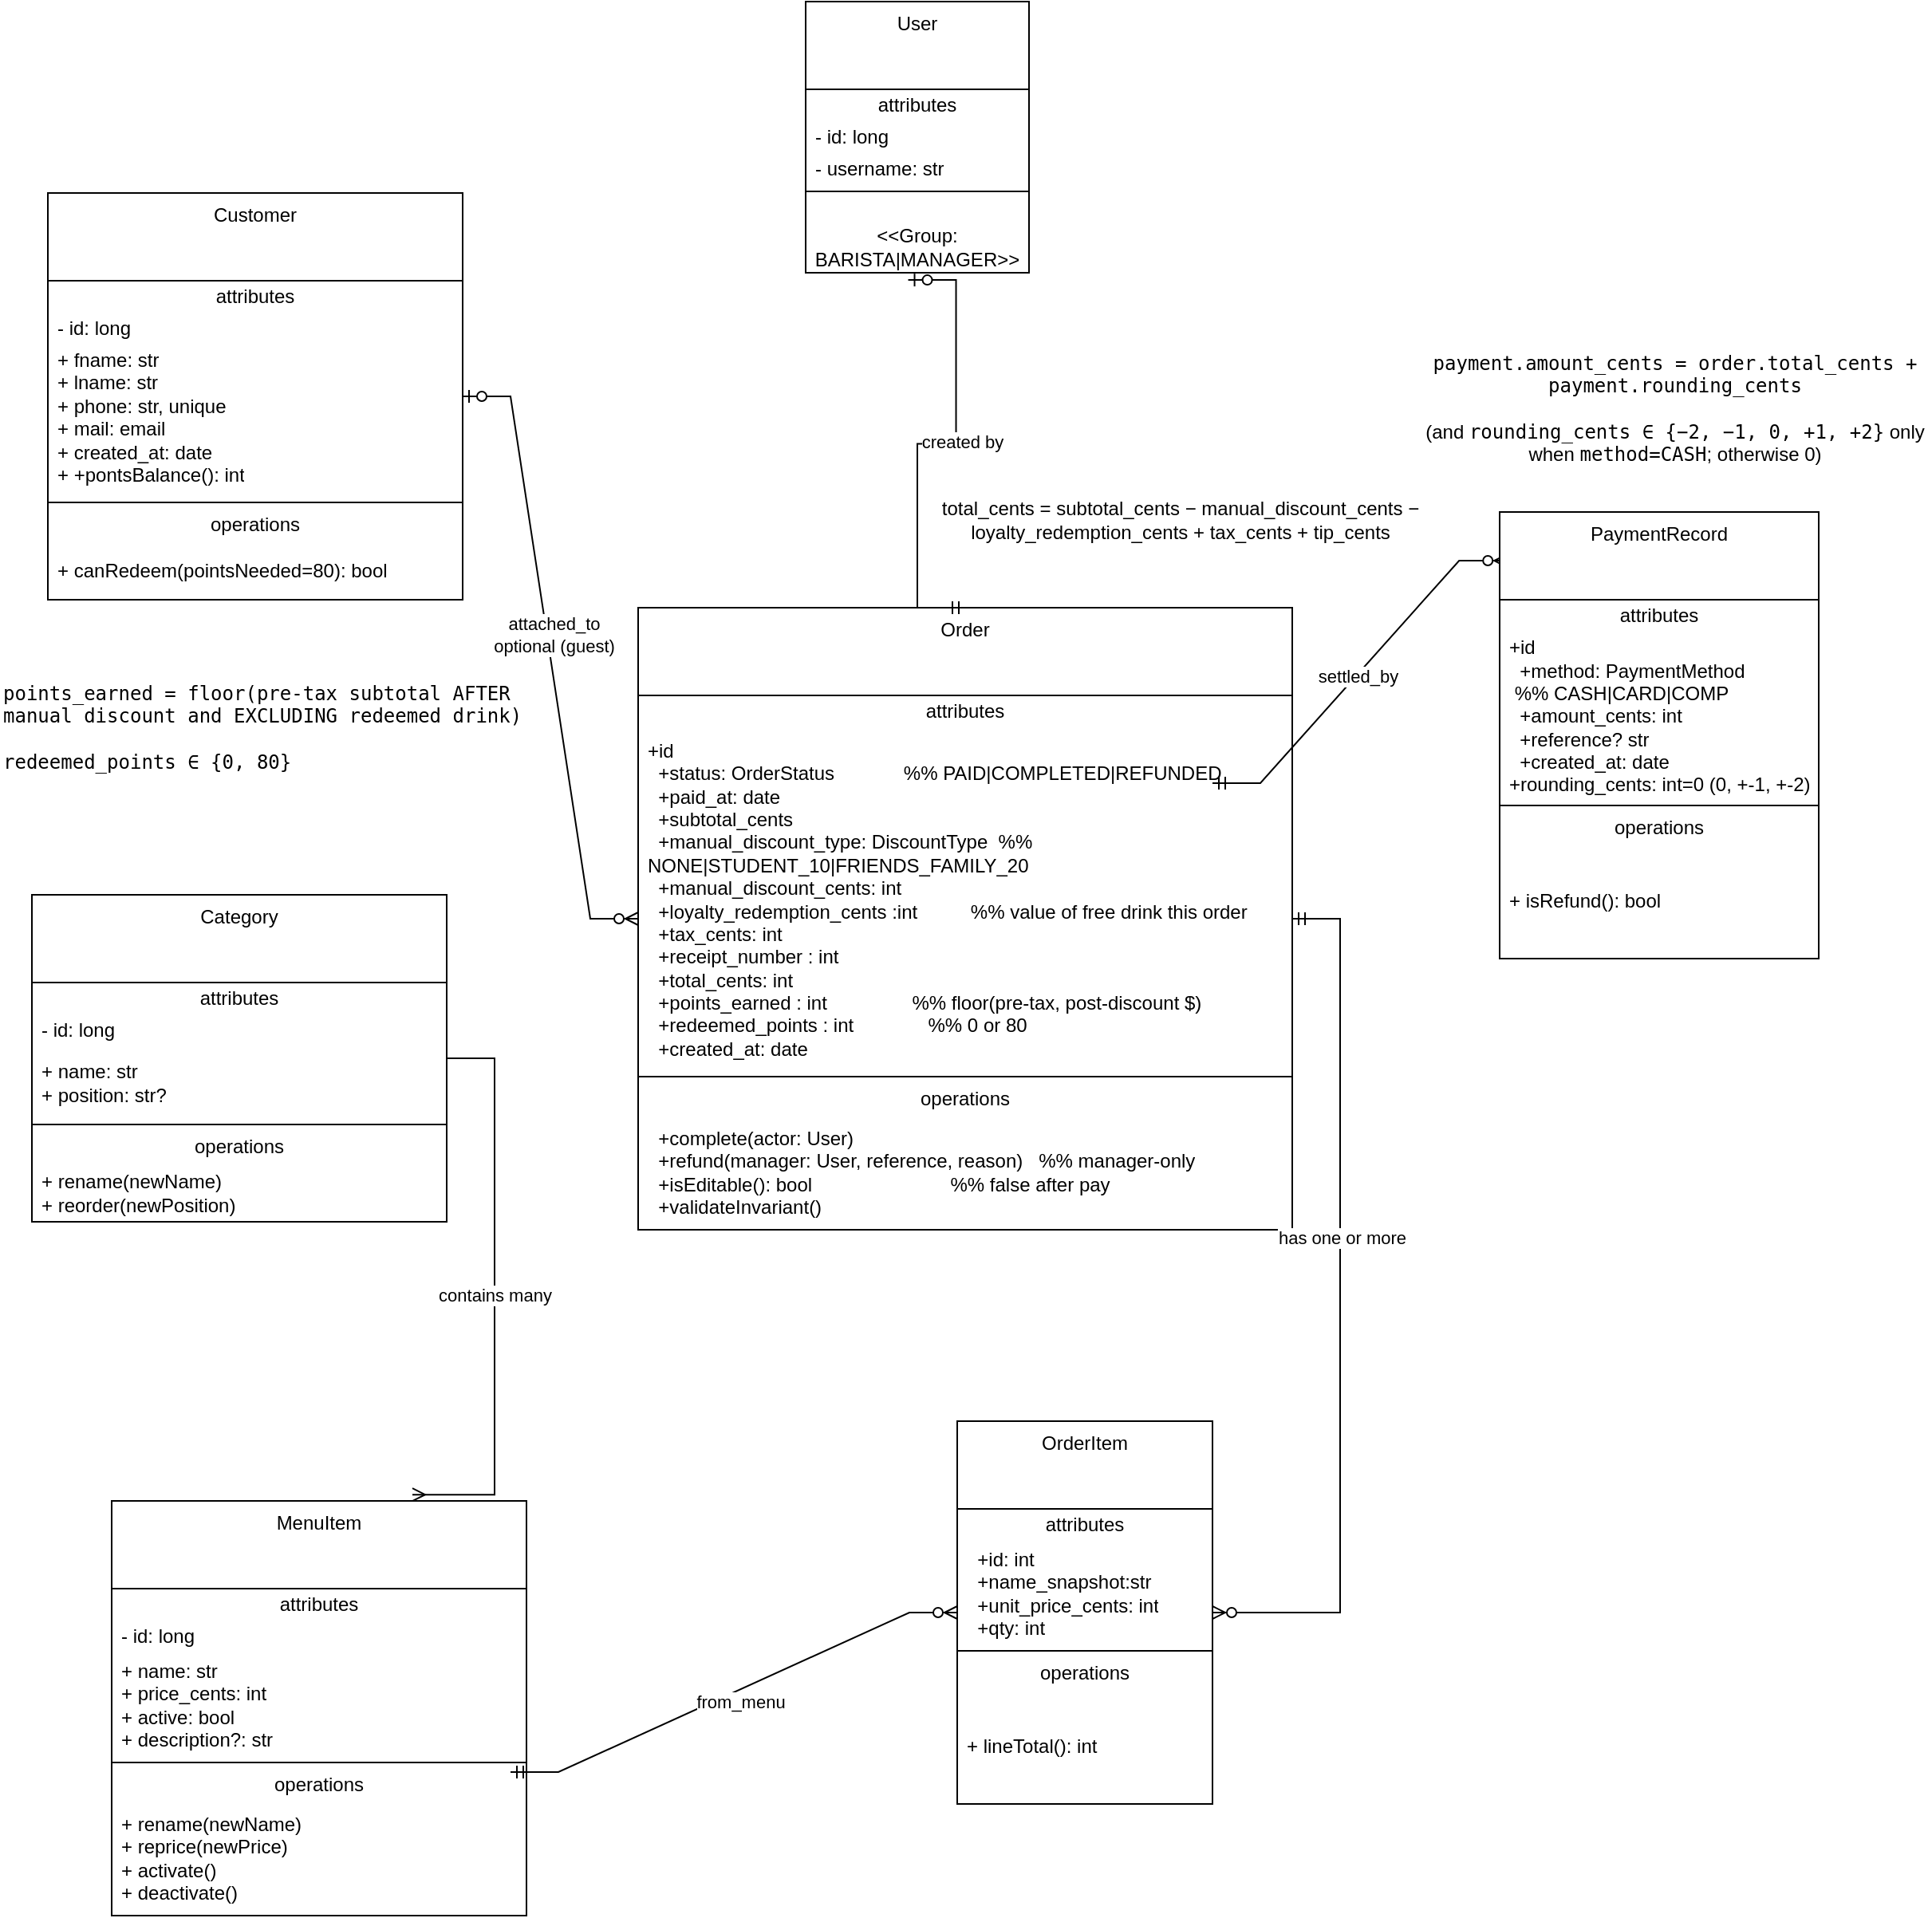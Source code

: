 <mxfile version="28.1.2">
  <diagram name="Page-1" id="slzt4VU5bZS-0p-FzJaV">
    <mxGraphModel dx="2112" dy="733" grid="1" gridSize="10" guides="1" tooltips="1" connect="1" arrows="1" fold="1" page="1" pageScale="1" pageWidth="850" pageHeight="1100" math="0" shadow="0">
      <root>
        <mxCell id="0" />
        <mxCell id="1" parent="0" />
        <mxCell id="vJNTymB56bN5HtAki3eb-2" value="User" style="swimlane;fontStyle=0;align=center;verticalAlign=top;childLayout=stackLayout;horizontal=1;startSize=55;horizontalStack=0;resizeParent=1;resizeParentMax=0;resizeLast=0;collapsible=0;marginBottom=0;html=1;whiteSpace=wrap;" vertex="1" parent="1">
          <mxGeometry x="145" y="20" width="140" height="170" as="geometry" />
        </mxCell>
        <mxCell id="vJNTymB56bN5HtAki3eb-3" value="attributes" style="text;html=1;strokeColor=none;fillColor=none;align=center;verticalAlign=middle;spacingLeft=4;spacingRight=4;overflow=hidden;rotatable=0;points=[[0,0.5],[1,0.5]];portConstraint=eastwest;whiteSpace=wrap;" vertex="1" parent="vJNTymB56bN5HtAki3eb-2">
          <mxGeometry y="55" width="140" height="20" as="geometry" />
        </mxCell>
        <mxCell id="vJNTymB56bN5HtAki3eb-4" value="- id: long" style="text;html=1;strokeColor=none;fillColor=none;align=left;verticalAlign=middle;spacingLeft=4;spacingRight=4;overflow=hidden;rotatable=0;points=[[0,0.5],[1,0.5]];portConstraint=eastwest;whiteSpace=wrap;" vertex="1" parent="vJNTymB56bN5HtAki3eb-2">
          <mxGeometry y="75" width="140" height="20" as="geometry" />
        </mxCell>
        <mxCell id="vJNTymB56bN5HtAki3eb-6" value="- username: str&lt;div&gt;- is_active: bool&lt;/div&gt;" style="text;html=1;strokeColor=none;fillColor=none;align=left;verticalAlign=middle;spacingLeft=4;spacingRight=4;overflow=hidden;rotatable=0;points=[[0,0.5],[1,0.5]];portConstraint=eastwest;whiteSpace=wrap;" vertex="1" parent="vJNTymB56bN5HtAki3eb-2">
          <mxGeometry y="95" width="140" height="20" as="geometry" />
        </mxCell>
        <mxCell id="vJNTymB56bN5HtAki3eb-7" value="" style="line;strokeWidth=1;fillColor=none;align=left;verticalAlign=middle;spacingTop=-1;spacingLeft=3;spacingRight=3;rotatable=0;labelPosition=right;points=[];portConstraint=eastwest;" vertex="1" parent="vJNTymB56bN5HtAki3eb-2">
          <mxGeometry y="115" width="140" height="8" as="geometry" />
        </mxCell>
        <mxCell id="vJNTymB56bN5HtAki3eb-8" value="&lt;br&gt;&lt;div&gt;&amp;lt;&amp;lt;Group: BARISTA|MANAGER&amp;gt;&amp;gt;&lt;/div&gt;" style="text;html=1;strokeColor=none;fillColor=none;align=center;verticalAlign=middle;spacingLeft=4;spacingRight=4;overflow=hidden;rotatable=0;points=[[0,0.5],[1,0.5]];portConstraint=eastwest;whiteSpace=wrap;" vertex="1" parent="vJNTymB56bN5HtAki3eb-2">
          <mxGeometry y="123" width="140" height="47" as="geometry" />
        </mxCell>
        <mxCell id="vJNTymB56bN5HtAki3eb-10" value="Customer" style="swimlane;fontStyle=0;align=center;verticalAlign=top;childLayout=stackLayout;horizontal=1;startSize=55;horizontalStack=0;resizeParent=1;resizeParentMax=0;resizeLast=0;collapsible=0;marginBottom=0;html=1;whiteSpace=wrap;" vertex="1" parent="1">
          <mxGeometry x="-330" y="140" width="260" height="255" as="geometry" />
        </mxCell>
        <mxCell id="vJNTymB56bN5HtAki3eb-11" value="attributes" style="text;html=1;strokeColor=none;fillColor=none;align=center;verticalAlign=middle;spacingLeft=4;spacingRight=4;overflow=hidden;rotatable=0;points=[[0,0.5],[1,0.5]];portConstraint=eastwest;whiteSpace=wrap;" vertex="1" parent="vJNTymB56bN5HtAki3eb-10">
          <mxGeometry y="55" width="260" height="20" as="geometry" />
        </mxCell>
        <mxCell id="vJNTymB56bN5HtAki3eb-12" value="- id: long" style="text;html=1;strokeColor=none;fillColor=none;align=left;verticalAlign=middle;spacingLeft=4;spacingRight=4;overflow=hidden;rotatable=0;points=[[0,0.5],[1,0.5]];portConstraint=eastwest;whiteSpace=wrap;" vertex="1" parent="vJNTymB56bN5HtAki3eb-10">
          <mxGeometry y="75" width="260" height="20" as="geometry" />
        </mxCell>
        <mxCell id="vJNTymB56bN5HtAki3eb-13" value="+ fname: str&lt;div&gt;+ lname: str&lt;/div&gt;&lt;div&gt;+ phone: str, unique&lt;/div&gt;&lt;div&gt;+ mail: email&lt;/div&gt;&lt;div&gt;+ created_at: date&lt;/div&gt;&lt;div&gt;+&amp;nbsp;&lt;span style=&quot;background-color: transparent; color: light-dark(rgb(0, 0, 0), rgb(255, 255, 255));&quot;&gt;+pontsBalance(): int&lt;/span&gt;&lt;/div&gt;&lt;div&gt;&lt;span style=&quot;background-color: transparent; color: light-dark(rgb(0, 0, 0), rgb(255, 255, 255));&quot;&gt;&lt;br&gt;&lt;/span&gt;&lt;/div&gt;" style="text;html=1;strokeColor=none;fillColor=none;align=left;verticalAlign=middle;spacingLeft=4;spacingRight=4;overflow=hidden;rotatable=0;points=[[0,0.5],[1,0.5]];portConstraint=eastwest;whiteSpace=wrap;" vertex="1" parent="vJNTymB56bN5HtAki3eb-10">
          <mxGeometry y="95" width="260" height="95" as="geometry" />
        </mxCell>
        <mxCell id="vJNTymB56bN5HtAki3eb-14" value="" style="line;strokeWidth=1;fillColor=none;align=left;verticalAlign=middle;spacingTop=-1;spacingLeft=3;spacingRight=3;rotatable=0;labelPosition=right;points=[];portConstraint=eastwest;" vertex="1" parent="vJNTymB56bN5HtAki3eb-10">
          <mxGeometry y="190" width="260" height="8" as="geometry" />
        </mxCell>
        <mxCell id="vJNTymB56bN5HtAki3eb-15" value="operations" style="text;html=1;strokeColor=none;fillColor=none;align=center;verticalAlign=middle;spacingLeft=4;spacingRight=4;overflow=hidden;rotatable=0;points=[[0,0.5],[1,0.5]];portConstraint=eastwest;whiteSpace=wrap;" vertex="1" parent="vJNTymB56bN5HtAki3eb-10">
          <mxGeometry y="198" width="260" height="20" as="geometry" />
        </mxCell>
        <mxCell id="vJNTymB56bN5HtAki3eb-16" value="&lt;div&gt;+ canRedeem(pointsNeeded=80): bool&lt;/div&gt;" style="text;html=1;strokeColor=none;fillColor=none;align=left;verticalAlign=middle;spacingLeft=4;spacingRight=4;overflow=hidden;rotatable=0;points=[[0,0.5],[1,0.5]];portConstraint=eastwest;whiteSpace=wrap;" vertex="1" parent="vJNTymB56bN5HtAki3eb-10">
          <mxGeometry y="218" width="260" height="37" as="geometry" />
        </mxCell>
        <mxCell id="vJNTymB56bN5HtAki3eb-18" value="Category" style="swimlane;fontStyle=0;align=center;verticalAlign=top;childLayout=stackLayout;horizontal=1;startSize=55;horizontalStack=0;resizeParent=1;resizeParentMax=0;resizeLast=0;collapsible=0;marginBottom=0;html=1;whiteSpace=wrap;" vertex="1" parent="1">
          <mxGeometry x="-340" y="580" width="260" height="205" as="geometry" />
        </mxCell>
        <mxCell id="vJNTymB56bN5HtAki3eb-19" value="attributes" style="text;html=1;strokeColor=none;fillColor=none;align=center;verticalAlign=middle;spacingLeft=4;spacingRight=4;overflow=hidden;rotatable=0;points=[[0,0.5],[1,0.5]];portConstraint=eastwest;whiteSpace=wrap;" vertex="1" parent="vJNTymB56bN5HtAki3eb-18">
          <mxGeometry y="55" width="260" height="20" as="geometry" />
        </mxCell>
        <mxCell id="vJNTymB56bN5HtAki3eb-20" value="- id: long" style="text;html=1;strokeColor=none;fillColor=none;align=left;verticalAlign=middle;spacingLeft=4;spacingRight=4;overflow=hidden;rotatable=0;points=[[0,0.5],[1,0.5]];portConstraint=eastwest;whiteSpace=wrap;" vertex="1" parent="vJNTymB56bN5HtAki3eb-18">
          <mxGeometry y="75" width="260" height="20" as="geometry" />
        </mxCell>
        <mxCell id="vJNTymB56bN5HtAki3eb-21" value="&lt;div&gt;+ name: str&lt;/div&gt;&lt;div&gt;&lt;span style=&quot;background-color: transparent; color: light-dark(rgb(0, 0, 0), rgb(255, 255, 255));&quot;&gt;+ position: str?&lt;/span&gt;&lt;/div&gt;" style="text;html=1;strokeColor=none;fillColor=none;align=left;verticalAlign=middle;spacingLeft=4;spacingRight=4;overflow=hidden;rotatable=0;points=[[0,0.5],[1,0.5]];portConstraint=eastwest;whiteSpace=wrap;" vertex="1" parent="vJNTymB56bN5HtAki3eb-18">
          <mxGeometry y="95" width="260" height="45" as="geometry" />
        </mxCell>
        <mxCell id="vJNTymB56bN5HtAki3eb-22" value="" style="line;strokeWidth=1;fillColor=none;align=left;verticalAlign=middle;spacingTop=-1;spacingLeft=3;spacingRight=3;rotatable=0;labelPosition=right;points=[];portConstraint=eastwest;" vertex="1" parent="vJNTymB56bN5HtAki3eb-18">
          <mxGeometry y="140" width="260" height="8" as="geometry" />
        </mxCell>
        <mxCell id="vJNTymB56bN5HtAki3eb-23" value="operations" style="text;html=1;strokeColor=none;fillColor=none;align=center;verticalAlign=middle;spacingLeft=4;spacingRight=4;overflow=hidden;rotatable=0;points=[[0,0.5],[1,0.5]];portConstraint=eastwest;whiteSpace=wrap;" vertex="1" parent="vJNTymB56bN5HtAki3eb-18">
          <mxGeometry y="148" width="260" height="20" as="geometry" />
        </mxCell>
        <mxCell id="vJNTymB56bN5HtAki3eb-24" value="+ rename(newName)&lt;div&gt;+ reorder(newPosition)&lt;/div&gt;" style="text;html=1;strokeColor=none;fillColor=none;align=left;verticalAlign=middle;spacingLeft=4;spacingRight=4;overflow=hidden;rotatable=0;points=[[0,0.5],[1,0.5]];portConstraint=eastwest;whiteSpace=wrap;" vertex="1" parent="vJNTymB56bN5HtAki3eb-18">
          <mxGeometry y="168" width="260" height="37" as="geometry" />
        </mxCell>
        <mxCell id="vJNTymB56bN5HtAki3eb-25" value="MenuItem" style="swimlane;fontStyle=0;align=center;verticalAlign=top;childLayout=stackLayout;horizontal=1;startSize=55;horizontalStack=0;resizeParent=1;resizeParentMax=0;resizeLast=0;collapsible=0;marginBottom=0;html=1;whiteSpace=wrap;" vertex="1" parent="1">
          <mxGeometry x="-290" y="960" width="260" height="260" as="geometry" />
        </mxCell>
        <mxCell id="vJNTymB56bN5HtAki3eb-26" value="attributes" style="text;html=1;strokeColor=none;fillColor=none;align=center;verticalAlign=middle;spacingLeft=4;spacingRight=4;overflow=hidden;rotatable=0;points=[[0,0.5],[1,0.5]];portConstraint=eastwest;whiteSpace=wrap;" vertex="1" parent="vJNTymB56bN5HtAki3eb-25">
          <mxGeometry y="55" width="260" height="20" as="geometry" />
        </mxCell>
        <mxCell id="vJNTymB56bN5HtAki3eb-77" value="" style="edgeStyle=entityRelationEdgeStyle;fontSize=12;html=1;endArrow=ERzeroToMany;startArrow=ERmandOne;rounded=0;" edge="1" parent="vJNTymB56bN5HtAki3eb-25" target="vJNTymB56bN5HtAki3eb-46">
          <mxGeometry width="100" height="100" relative="1" as="geometry">
            <mxPoint x="250" y="170" as="sourcePoint" />
            <mxPoint x="350" y="70" as="targetPoint" />
          </mxGeometry>
        </mxCell>
        <mxCell id="vJNTymB56bN5HtAki3eb-78" value="from_menu" style="edgeLabel;html=1;align=center;verticalAlign=middle;resizable=0;points=[];" vertex="1" connectable="0" parent="vJNTymB56bN5HtAki3eb-77">
          <mxGeometry x="0.005" y="-7" relative="1" as="geometry">
            <mxPoint as="offset" />
          </mxGeometry>
        </mxCell>
        <mxCell id="vJNTymB56bN5HtAki3eb-27" value="- id: long" style="text;html=1;strokeColor=none;fillColor=none;align=left;verticalAlign=middle;spacingLeft=4;spacingRight=4;overflow=hidden;rotatable=0;points=[[0,0.5],[1,0.5]];portConstraint=eastwest;whiteSpace=wrap;" vertex="1" parent="vJNTymB56bN5HtAki3eb-25">
          <mxGeometry y="75" width="260" height="20" as="geometry" />
        </mxCell>
        <mxCell id="vJNTymB56bN5HtAki3eb-28" value="&lt;div&gt;+ name: str&lt;/div&gt;&lt;div&gt;+ price_cents: int&lt;/div&gt;&lt;div&gt;+ active: bool&lt;/div&gt;&lt;div&gt;+ description?: str&lt;/div&gt;" style="text;html=1;strokeColor=none;fillColor=none;align=left;verticalAlign=middle;spacingLeft=4;spacingRight=4;overflow=hidden;rotatable=0;points=[[0,0.5],[1,0.5]];portConstraint=eastwest;whiteSpace=wrap;" vertex="1" parent="vJNTymB56bN5HtAki3eb-25">
          <mxGeometry y="95" width="260" height="65" as="geometry" />
        </mxCell>
        <mxCell id="vJNTymB56bN5HtAki3eb-29" value="" style="line;strokeWidth=1;fillColor=none;align=left;verticalAlign=middle;spacingTop=-1;spacingLeft=3;spacingRight=3;rotatable=0;labelPosition=right;points=[];portConstraint=eastwest;" vertex="1" parent="vJNTymB56bN5HtAki3eb-25">
          <mxGeometry y="160" width="260" height="8" as="geometry" />
        </mxCell>
        <mxCell id="vJNTymB56bN5HtAki3eb-30" value="operations" style="text;html=1;strokeColor=none;fillColor=none;align=center;verticalAlign=middle;spacingLeft=4;spacingRight=4;overflow=hidden;rotatable=0;points=[[0,0.5],[1,0.5]];portConstraint=eastwest;whiteSpace=wrap;" vertex="1" parent="vJNTymB56bN5HtAki3eb-25">
          <mxGeometry y="168" width="260" height="20" as="geometry" />
        </mxCell>
        <mxCell id="vJNTymB56bN5HtAki3eb-31" value="+ rename(newName)&lt;div&gt;+ reprice(newPrice)&lt;/div&gt;&lt;div&gt;+ activate()&lt;/div&gt;&lt;div&gt;+ deactivate()&lt;/div&gt;" style="text;html=1;strokeColor=none;fillColor=none;align=left;verticalAlign=middle;spacingLeft=4;spacingRight=4;overflow=hidden;rotatable=0;points=[[0,0.5],[1,0.5]];portConstraint=eastwest;whiteSpace=wrap;" vertex="1" parent="vJNTymB56bN5HtAki3eb-25">
          <mxGeometry y="188" width="260" height="72" as="geometry" />
        </mxCell>
        <mxCell id="vJNTymB56bN5HtAki3eb-39" value="Order" style="swimlane;fontStyle=0;align=center;verticalAlign=top;childLayout=stackLayout;horizontal=1;startSize=55;horizontalStack=0;resizeParent=1;resizeParentMax=0;resizeLast=0;collapsible=0;marginBottom=0;html=1;whiteSpace=wrap;" vertex="1" parent="1">
          <mxGeometry x="40" y="400" width="410" height="390" as="geometry" />
        </mxCell>
        <mxCell id="vJNTymB56bN5HtAki3eb-79" value="" style="edgeStyle=entityRelationEdgeStyle;fontSize=12;html=1;endArrow=ERzeroToMany;startArrow=ERmandOne;rounded=0;entryX=0.023;entryY=0.109;entryDx=0;entryDy=0;entryPerimeter=0;" edge="1" parent="vJNTymB56bN5HtAki3eb-39" target="vJNTymB56bN5HtAki3eb-52">
          <mxGeometry width="100" height="100" relative="1" as="geometry">
            <mxPoint x="360" y="110" as="sourcePoint" />
            <mxPoint x="460" y="10" as="targetPoint" />
          </mxGeometry>
        </mxCell>
        <mxCell id="vJNTymB56bN5HtAki3eb-80" value="settled_by" style="edgeLabel;html=1;align=center;verticalAlign=middle;resizable=0;points=[];" vertex="1" connectable="0" parent="vJNTymB56bN5HtAki3eb-79">
          <mxGeometry x="-0.026" y="-1" relative="1" as="geometry">
            <mxPoint as="offset" />
          </mxGeometry>
        </mxCell>
        <mxCell id="vJNTymB56bN5HtAki3eb-40" value="attributes" style="text;html=1;strokeColor=none;fillColor=none;align=center;verticalAlign=middle;spacingLeft=4;spacingRight=4;overflow=hidden;rotatable=0;points=[[0,0.5],[1,0.5]];portConstraint=eastwest;whiteSpace=wrap;" vertex="1" parent="vJNTymB56bN5HtAki3eb-39">
          <mxGeometry y="55" width="410" height="20" as="geometry" />
        </mxCell>
        <mxCell id="vJNTymB56bN5HtAki3eb-42" value="+id&lt;br style=&quot;padding: 0px; margin: 0px;&quot;&gt;&amp;nbsp; +status: OrderStatus&amp;nbsp; &amp;nbsp; &amp;nbsp; &amp;nbsp; &amp;nbsp; &amp;nbsp; &amp;nbsp;%% PAID|COMPLETED|REFUNDED&lt;br style=&quot;padding: 0px; margin: 0px;&quot;&gt;&amp;nbsp; +paid_at: date&lt;br style=&quot;padding: 0px; margin: 0px;&quot;&gt;&amp;nbsp; +subtotal_cents&lt;br style=&quot;padding: 0px; margin: 0px;&quot;&gt;&amp;nbsp; +manual_discount_type: DiscountType&amp;nbsp; %% NONE|STUDENT_10|FRIENDS_FAMILY_20&lt;br style=&quot;padding: 0px; margin: 0px;&quot;&gt;&amp;nbsp; +manual_discount_cents: int&lt;br style=&quot;padding: 0px; margin: 0px;&quot;&gt;&amp;nbsp; +loyalty_redemption_cents :int&amp;nbsp; &amp;nbsp; &amp;nbsp; &amp;nbsp; &amp;nbsp; %% value of free drink this order&lt;br style=&quot;padding: 0px; margin: 0px;&quot;&gt;&amp;nbsp; +tax_cents: int&lt;br style=&quot;padding: 0px; margin: 0px;&quot;&gt;&amp;nbsp; +receipt_number : int&lt;br style=&quot;padding: 0px; margin: 0px;&quot;&gt;&amp;nbsp; +total_cents: int&lt;br style=&quot;padding: 0px; margin: 0px;&quot;&gt;&amp;nbsp; +points_earned : int&amp;nbsp; &amp;nbsp; &amp;nbsp; &amp;nbsp; &amp;nbsp; &amp;nbsp; &amp;nbsp; &amp;nbsp; %% floor(pre-tax, post-discount $)&lt;br style=&quot;padding: 0px; margin: 0px;&quot;&gt;&amp;nbsp; +redeemed_points : int&amp;nbsp; &amp;nbsp; &amp;nbsp; &amp;nbsp; &amp;nbsp; &amp;nbsp; &amp;nbsp; %% 0 or 80&lt;br style=&quot;padding: 0px; margin: 0px;&quot;&gt;&amp;nbsp; +created_at: date" style="text;html=1;strokeColor=none;fillColor=none;align=left;verticalAlign=middle;spacingLeft=4;spacingRight=4;overflow=hidden;rotatable=0;points=[[0,0.5],[1,0.5]];portConstraint=eastwest;whiteSpace=wrap;" vertex="1" parent="vJNTymB56bN5HtAki3eb-39">
          <mxGeometry y="75" width="410" height="215" as="geometry" />
        </mxCell>
        <mxCell id="vJNTymB56bN5HtAki3eb-43" value="" style="line;strokeWidth=1;fillColor=none;align=left;verticalAlign=middle;spacingTop=-1;spacingLeft=3;spacingRight=3;rotatable=0;labelPosition=right;points=[];portConstraint=eastwest;" vertex="1" parent="vJNTymB56bN5HtAki3eb-39">
          <mxGeometry y="290" width="410" height="8" as="geometry" />
        </mxCell>
        <mxCell id="vJNTymB56bN5HtAki3eb-44" value="operations" style="text;html=1;strokeColor=none;fillColor=none;align=center;verticalAlign=middle;spacingLeft=4;spacingRight=4;overflow=hidden;rotatable=0;points=[[0,0.5],[1,0.5]];portConstraint=eastwest;whiteSpace=wrap;" vertex="1" parent="vJNTymB56bN5HtAki3eb-39">
          <mxGeometry y="298" width="410" height="20" as="geometry" />
        </mxCell>
        <mxCell id="vJNTymB56bN5HtAki3eb-45" value="&amp;nbsp; +complete(actor: User)&lt;br style=&quot;padding: 0px; margin: 0px;&quot;&gt;&amp;nbsp; +refund(manager: User, reference, reason)&amp;nbsp; &amp;nbsp;%% manager-only&lt;br style=&quot;padding: 0px; margin: 0px;&quot;&gt;&amp;nbsp; +isEditable(): bool&amp;nbsp; &amp;nbsp; &amp;nbsp; &amp;nbsp; &amp;nbsp; &amp;nbsp; &amp;nbsp; &amp;nbsp; &amp;nbsp; &amp;nbsp; &amp;nbsp; &amp;nbsp; &amp;nbsp; %% false after pay&lt;br style=&quot;padding: 0px; margin: 0px;&quot;&gt;&amp;nbsp; +validateInvariant()" style="text;html=1;strokeColor=none;fillColor=none;align=left;verticalAlign=middle;spacingLeft=4;spacingRight=4;overflow=hidden;rotatable=0;points=[[0,0.5],[1,0.5]];portConstraint=eastwest;whiteSpace=wrap;" vertex="1" parent="vJNTymB56bN5HtAki3eb-39">
          <mxGeometry y="318" width="410" height="72" as="geometry" />
        </mxCell>
        <mxCell id="vJNTymB56bN5HtAki3eb-46" value="OrderItem" style="swimlane;fontStyle=0;align=center;verticalAlign=top;childLayout=stackLayout;horizontal=1;startSize=55;horizontalStack=0;resizeParent=1;resizeParentMax=0;resizeLast=0;collapsible=0;marginBottom=0;html=1;whiteSpace=wrap;" vertex="1" parent="1">
          <mxGeometry x="240" y="910" width="160" height="240" as="geometry" />
        </mxCell>
        <mxCell id="vJNTymB56bN5HtAki3eb-47" value="attributes" style="text;html=1;strokeColor=none;fillColor=none;align=center;verticalAlign=middle;spacingLeft=4;spacingRight=4;overflow=hidden;rotatable=0;points=[[0,0.5],[1,0.5]];portConstraint=eastwest;whiteSpace=wrap;" vertex="1" parent="vJNTymB56bN5HtAki3eb-46">
          <mxGeometry y="55" width="160" height="20" as="geometry" />
        </mxCell>
        <mxCell id="vJNTymB56bN5HtAki3eb-48" value="&amp;nbsp; +id: int&lt;br style=&quot;padding: 0px; margin: 0px;&quot;&gt;&amp;nbsp; +name_snapshot:str&lt;br style=&quot;padding: 0px; margin: 0px;&quot;&gt;&amp;nbsp; +unit_price_cents: int&lt;br style=&quot;padding: 0px; margin: 0px;&quot;&gt;&amp;nbsp; +qty: int" style="text;html=1;strokeColor=none;fillColor=none;align=left;verticalAlign=middle;spacingLeft=4;spacingRight=4;overflow=hidden;rotatable=0;points=[[0,0.5],[1,0.5]];portConstraint=eastwest;whiteSpace=wrap;" vertex="1" parent="vJNTymB56bN5HtAki3eb-46">
          <mxGeometry y="75" width="160" height="65" as="geometry" />
        </mxCell>
        <mxCell id="vJNTymB56bN5HtAki3eb-49" value="" style="line;strokeWidth=1;fillColor=none;align=left;verticalAlign=middle;spacingTop=-1;spacingLeft=3;spacingRight=3;rotatable=0;labelPosition=right;points=[];portConstraint=eastwest;" vertex="1" parent="vJNTymB56bN5HtAki3eb-46">
          <mxGeometry y="140" width="160" height="8" as="geometry" />
        </mxCell>
        <mxCell id="vJNTymB56bN5HtAki3eb-50" value="operations" style="text;html=1;strokeColor=none;fillColor=none;align=center;verticalAlign=middle;spacingLeft=4;spacingRight=4;overflow=hidden;rotatable=0;points=[[0,0.5],[1,0.5]];portConstraint=eastwest;whiteSpace=wrap;" vertex="1" parent="vJNTymB56bN5HtAki3eb-46">
          <mxGeometry y="148" width="160" height="20" as="geometry" />
        </mxCell>
        <mxCell id="vJNTymB56bN5HtAki3eb-51" value="+ lineTotal(): int" style="text;html=1;strokeColor=none;fillColor=none;align=left;verticalAlign=middle;spacingLeft=4;spacingRight=4;overflow=hidden;rotatable=0;points=[[0,0.5],[1,0.5]];portConstraint=eastwest;whiteSpace=wrap;" vertex="1" parent="vJNTymB56bN5HtAki3eb-46">
          <mxGeometry y="168" width="160" height="72" as="geometry" />
        </mxCell>
        <mxCell id="vJNTymB56bN5HtAki3eb-52" value="PaymentRecord" style="swimlane;fontStyle=0;align=center;verticalAlign=top;childLayout=stackLayout;horizontal=1;startSize=55;horizontalStack=0;resizeParent=1;resizeParentMax=0;resizeLast=0;collapsible=0;marginBottom=0;html=1;whiteSpace=wrap;" vertex="1" parent="1">
          <mxGeometry x="580" y="340" width="200" height="280" as="geometry" />
        </mxCell>
        <mxCell id="vJNTymB56bN5HtAki3eb-53" value="attributes" style="text;html=1;strokeColor=none;fillColor=none;align=center;verticalAlign=middle;spacingLeft=4;spacingRight=4;overflow=hidden;rotatable=0;points=[[0,0.5],[1,0.5]];portConstraint=eastwest;whiteSpace=wrap;" vertex="1" parent="vJNTymB56bN5HtAki3eb-52">
          <mxGeometry y="55" width="200" height="20" as="geometry" />
        </mxCell>
        <mxCell id="vJNTymB56bN5HtAki3eb-54" value="+id&lt;br style=&quot;padding: 0px; margin: 0px;&quot;&gt;&amp;nbsp; +method: PaymentMethod&amp;nbsp; &amp;nbsp; &amp;nbsp; &amp;nbsp; &amp;nbsp; &amp;nbsp;%% CASH|CARD|COMP&lt;br style=&quot;padding: 0px; margin: 0px;&quot;&gt;&amp;nbsp; +amount_cents: int&lt;br style=&quot;padding: 0px; margin: 0px;&quot;&gt;&amp;nbsp; +reference? str&lt;br style=&quot;padding: 0px; margin: 0px;&quot;&gt;&amp;nbsp; +created_at: date&lt;div&gt;+rounding_cents: int=0 (0, +-1, +-2)&lt;/div&gt;" style="text;html=1;strokeColor=none;fillColor=none;align=left;verticalAlign=middle;spacingLeft=4;spacingRight=4;overflow=hidden;rotatable=0;points=[[0,0.5],[1,0.5]];portConstraint=eastwest;whiteSpace=wrap;" vertex="1" parent="vJNTymB56bN5HtAki3eb-52">
          <mxGeometry y="75" width="200" height="105" as="geometry" />
        </mxCell>
        <mxCell id="vJNTymB56bN5HtAki3eb-55" value="" style="line;strokeWidth=1;fillColor=none;align=left;verticalAlign=middle;spacingTop=-1;spacingLeft=3;spacingRight=3;rotatable=0;labelPosition=right;points=[];portConstraint=eastwest;" vertex="1" parent="vJNTymB56bN5HtAki3eb-52">
          <mxGeometry y="180" width="200" height="8" as="geometry" />
        </mxCell>
        <mxCell id="vJNTymB56bN5HtAki3eb-56" value="operations" style="text;html=1;strokeColor=none;fillColor=none;align=center;verticalAlign=middle;spacingLeft=4;spacingRight=4;overflow=hidden;rotatable=0;points=[[0,0.5],[1,0.5]];portConstraint=eastwest;whiteSpace=wrap;" vertex="1" parent="vJNTymB56bN5HtAki3eb-52">
          <mxGeometry y="188" width="200" height="20" as="geometry" />
        </mxCell>
        <mxCell id="vJNTymB56bN5HtAki3eb-57" value="+ isRefund(): bool" style="text;html=1;strokeColor=none;fillColor=none;align=left;verticalAlign=middle;spacingLeft=4;spacingRight=4;overflow=hidden;rotatable=0;points=[[0,0.5],[1,0.5]];portConstraint=eastwest;whiteSpace=wrap;" vertex="1" parent="vJNTymB56bN5HtAki3eb-52">
          <mxGeometry y="208" width="200" height="72" as="geometry" />
        </mxCell>
        <mxCell id="vJNTymB56bN5HtAki3eb-63" value="" style="edgeStyle=entityRelationEdgeStyle;fontSize=12;html=1;endArrow=ERzeroToOne;startArrow=ERmandOne;rounded=0;entryX=0.459;entryY=1.097;entryDx=0;entryDy=0;entryPerimeter=0;exitX=0.5;exitY=0;exitDx=0;exitDy=0;" edge="1" parent="1" source="vJNTymB56bN5HtAki3eb-39" target="vJNTymB56bN5HtAki3eb-8">
          <mxGeometry width="100" height="100" relative="1" as="geometry">
            <mxPoint x="130" y="377.6" as="sourcePoint" />
            <mxPoint x="180.7" y="169.997" as="targetPoint" />
            <Array as="points">
              <mxPoint x="75" y="217.6" />
              <mxPoint x="90" y="320" />
              <mxPoint x="165" y="247.6" />
              <mxPoint x="95" y="217.6" />
              <mxPoint x="95" y="217.6" />
            </Array>
          </mxGeometry>
        </mxCell>
        <mxCell id="vJNTymB56bN5HtAki3eb-64" value="created by" style="edgeLabel;html=1;align=center;verticalAlign=middle;resizable=0;points=[];" vertex="1" connectable="0" parent="vJNTymB56bN5HtAki3eb-63">
          <mxGeometry x="0.097" y="-3" relative="1" as="geometry">
            <mxPoint as="offset" />
          </mxGeometry>
        </mxCell>
        <mxCell id="vJNTymB56bN5HtAki3eb-71" value="" style="edgeStyle=entityRelationEdgeStyle;fontSize=12;html=1;endArrow=ERzeroToMany;startArrow=ERzeroToOne;rounded=0;" edge="1" parent="1" source="vJNTymB56bN5HtAki3eb-10" target="vJNTymB56bN5HtAki3eb-39">
          <mxGeometry width="100" height="100" relative="1" as="geometry">
            <mxPoint x="-200" y="450" as="sourcePoint" />
            <mxPoint x="-50" y="460" as="targetPoint" />
          </mxGeometry>
        </mxCell>
        <mxCell id="vJNTymB56bN5HtAki3eb-72" value="attached_to&lt;div&gt;optional (guest)&lt;/div&gt;" style="edgeLabel;html=1;align=center;verticalAlign=middle;resizable=0;points=[];" vertex="1" connectable="0" parent="vJNTymB56bN5HtAki3eb-71">
          <mxGeometry x="-0.07" y="4" relative="1" as="geometry">
            <mxPoint as="offset" />
          </mxGeometry>
        </mxCell>
        <mxCell id="vJNTymB56bN5HtAki3eb-73" value="" style="edgeStyle=entityRelationEdgeStyle;fontSize=12;html=1;endArrow=ERmany;rounded=0;entryX=0.725;entryY=-0.015;entryDx=0;entryDy=0;entryPerimeter=0;" edge="1" parent="1" source="vJNTymB56bN5HtAki3eb-18" target="vJNTymB56bN5HtAki3eb-25">
          <mxGeometry width="100" height="100" relative="1" as="geometry">
            <mxPoint x="-150" y="682" as="sourcePoint" />
            <mxPoint x="-10" y="1099.5" as="targetPoint" />
          </mxGeometry>
        </mxCell>
        <mxCell id="vJNTymB56bN5HtAki3eb-74" value="contains many" style="edgeLabel;html=1;align=center;verticalAlign=middle;resizable=0;points=[];" vertex="1" connectable="0" parent="vJNTymB56bN5HtAki3eb-73">
          <mxGeometry x="0.005" relative="1" as="geometry">
            <mxPoint as="offset" />
          </mxGeometry>
        </mxCell>
        <mxCell id="vJNTymB56bN5HtAki3eb-75" value="" style="edgeStyle=entityRelationEdgeStyle;fontSize=12;html=1;endArrow=ERzeroToMany;startArrow=ERmandOne;rounded=0;" edge="1" parent="1" source="vJNTymB56bN5HtAki3eb-39" target="vJNTymB56bN5HtAki3eb-46">
          <mxGeometry width="100" height="100" relative="1" as="geometry">
            <mxPoint x="290" y="720" as="sourcePoint" />
            <mxPoint x="390" y="620" as="targetPoint" />
            <Array as="points">
              <mxPoint x="380" y="870" />
            </Array>
          </mxGeometry>
        </mxCell>
        <mxCell id="vJNTymB56bN5HtAki3eb-76" value="has one or more" style="edgeLabel;html=1;align=center;verticalAlign=middle;resizable=0;points=[];" vertex="1" connectable="0" parent="vJNTymB56bN5HtAki3eb-75">
          <mxGeometry x="-0.157" y="1" relative="1" as="geometry">
            <mxPoint as="offset" />
          </mxGeometry>
        </mxCell>
        <mxCell id="vJNTymB56bN5HtAki3eb-81" value="total_cents = subtotal_cents − manual_discount_cents − loyalty_redemption_cents + tax_cents + tip_cents" style="html=1;whiteSpace=wrap;strokeColor=none;" vertex="1" parent="1">
          <mxGeometry x="220" y="320" width="320" height="50" as="geometry" />
        </mxCell>
        <mxCell id="vJNTymB56bN5HtAki3eb-82" value="&lt;code data-end=&quot;1407&quot; data-start=&quot;1340&quot;&gt;payment.amount_cents = order.total_cents + payment.rounding_cents&lt;/code&gt;&lt;br data-end=&quot;1410&quot; data-start=&quot;1407&quot;&gt;&lt;br/&gt;(and &lt;code data-end=&quot;1455&quot; data-start=&quot;1417&quot;&gt;rounding_cents ∈ {−2, −1, 0, +1, +2}&lt;/code&gt; only when &lt;code data-end=&quot;1479&quot; data-start=&quot;1466&quot;&gt;method=CASH&lt;/code&gt;; otherwise 0)" style="html=1;whiteSpace=wrap;strokeColor=none;" vertex="1" parent="1">
          <mxGeometry x="530" y="250" width="320" height="50" as="geometry" />
        </mxCell>
        <mxCell id="vJNTymB56bN5HtAki3eb-83" value="&lt;code data-start=&quot;1512&quot; data-end=&quot;1604&quot;&gt;points_earned = floor(pre-tax subtotal AFTER manual discount and EXCLUDING redeemed drink)&lt;/code&gt;&lt;br data-start=&quot;1604&quot; data-end=&quot;1607&quot;&gt;&#xa;&lt;code data-start=&quot;1609&quot; data-end=&quot;1636&quot;&gt;redeemed_points ∈ {0, 80}&lt;/code&gt;" style="text;whiteSpace=wrap;html=1;" vertex="1" parent="1">
          <mxGeometry x="-360" y="440" width="330" height="80" as="geometry" />
        </mxCell>
      </root>
    </mxGraphModel>
  </diagram>
</mxfile>
